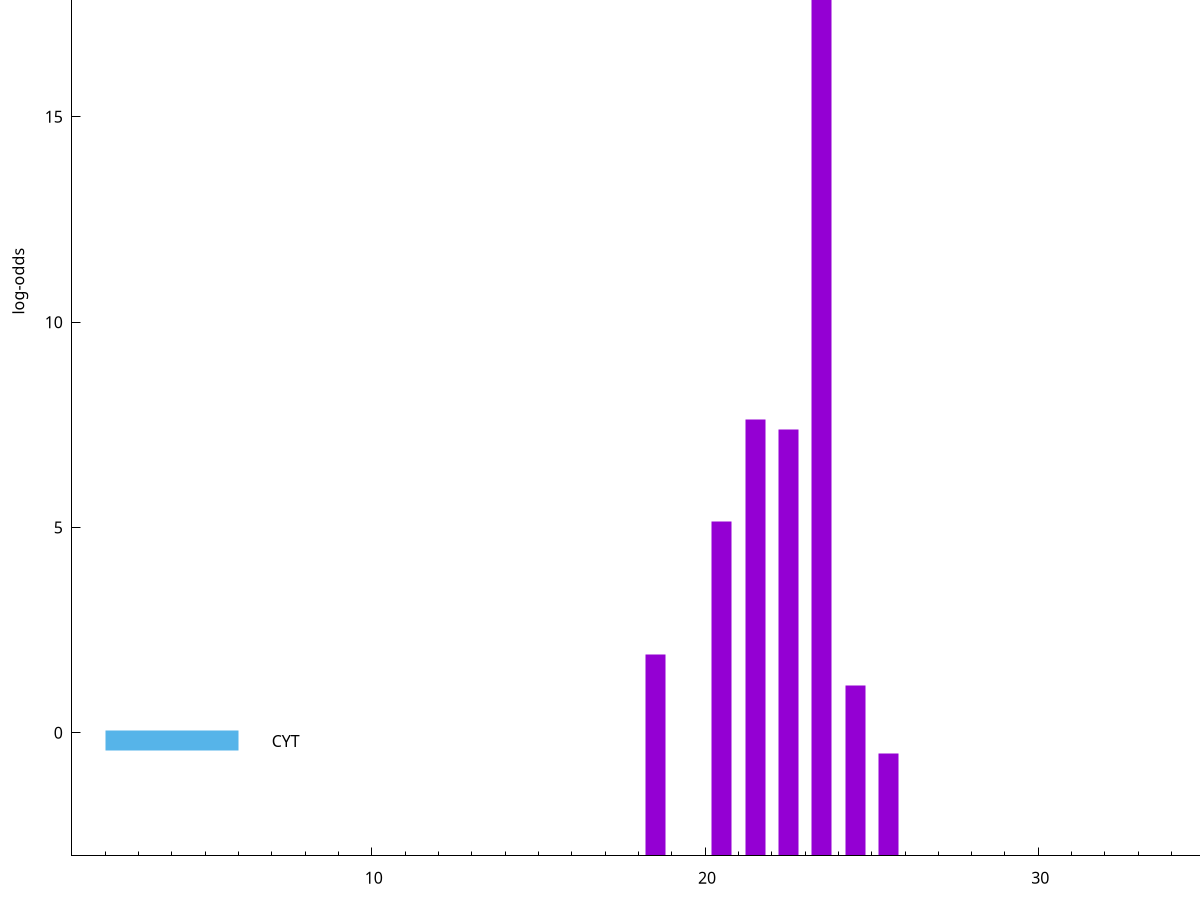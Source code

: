 set title "LipoP predictions for SRR5666568.gff"
set size 2., 1.4
set xrange [1:70] 
set mxtics 10
set yrange [-3:25]
set y2range [0:28]
set ylabel "log-odds"
set term postscript eps color solid "Helvetica" 30
set output "SRR5666568.gff104.eps"
set arrow from 2,21.5293 to 6,21.5293 nohead lt 1 lw 20
set label "SpI" at 7,21.5293
set arrow from 2,-0.200913 to 6,-0.200913 nohead lt 3 lw 20
set label "CYT" at 7,-0.200913
set arrow from 2,21.5293 to 6,21.5293 nohead lt 1 lw 20
set label "SpI" at 7,21.5293
# NOTE: The scores below are the log-odds scores with the threshold
# NOTE: subtracted (a hack to make gnuplot make the histogram all
# NOTE: look nice).
plot "-" axes x1y2 title "" with impulses lt 1 lw 20
23.500000 24.529100
21.500000 10.624820
22.500000 10.389430
20.500000 8.147180
18.500000 4.904440
24.500000 4.159400
25.500000 2.499813
e
exit
